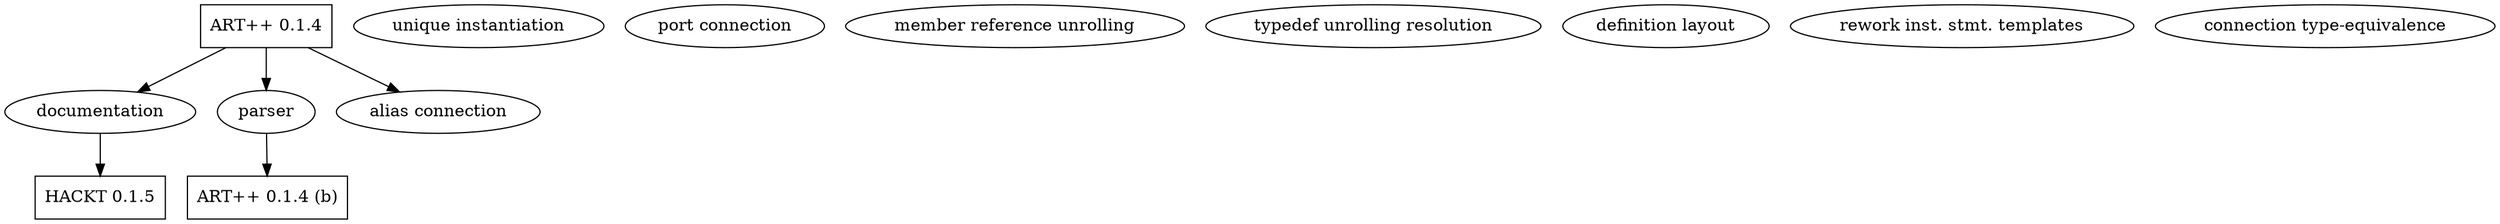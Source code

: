 # "DevelopmentPlan.dot"

digraph G {

ARTXX_00_01_04		[shape=box, label="ART++ 0.1.4"];
ARTXX_00_01_04_b	[shape=box, label="ART++ 0.1.4 (b)"];
ARTXX_00_01_05		[shape=box, label="HACKT 0.1.5"];

DOCS_00_01_04		[shape=ellipse, label="documentation"];
PARSER_00_01_04		[shape=ellipse, label="parser"];
UNIQUE_00_01_04		[shape=ellipse, label="unique instantiation"];
ALIAS_00_01_04		[shape=ellipse, label="alias connection"];
PORT_00_01_04		[shape=ellipse, label="port connection"];
MEMBER_00_01_04		[shape=ellipse, label="member reference unrolling"];
TYPEDEF_00_01_04	[shape=ellipse, label="typedef unrolling resolution"];
DEFLAYOUT_00_01_04	[shape=ellipse, label="definition layout"];
INSTSTMT_00_01_04	[shape=ellipse, label="rework inst. stmt. templates"];
CONNECTEQ_00_01_04	[shape=ellipse, label="connection type-equivalence"];

ARTXX_00_01_04 -> DOCS_00_01_04;
ARTXX_00_01_04 -> PARSER_00_01_04;
ARTXX_00_01_04 -> ALIAS_00_01_04;
PARSER_00_01_04 -> ARTXX_00_01_04_b;


DOCS_00_01_04 -> ARTXX_00_01_05;

}


